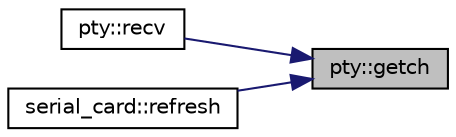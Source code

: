 digraph "pty::getch"
{
 // LATEX_PDF_SIZE
  edge [fontname="Helvetica",fontsize="10",labelfontname="Helvetica",labelfontsize="10"];
  node [fontname="Helvetica",fontsize="10",shape=record];
  rankdir="RL";
  Node1 [label="pty::getch",height=0.2,width=0.4,color="black", fillcolor="grey75", style="filled", fontcolor="black",tooltip="Get a single byte from the PTY interface master side."];
  Node1 -> Node2 [dir="back",color="midnightblue",fontsize="10",style="solid",fontname="Helvetica"];
  Node2 [label="pty::recv",height=0.2,width=0.4,color="black", fillcolor="white", style="filled",URL="$classpty.html#a22e150200a8581e9da66e309f9ee2ec6",tooltip="Receive data from the PTY interface master side."];
  Node1 -> Node3 [dir="back",color="midnightblue",fontsize="10",style="solid",fontname="Helvetica"];
  Node3 [label="serial_card::refresh",height=0.2,width=0.4,color="black", fillcolor="white", style="filled",URL="$classserial__card.html#a2d9f292d7be1f9deebf49fa5d748c039",tooltip="Refresh the UART for data I/O."];
}
